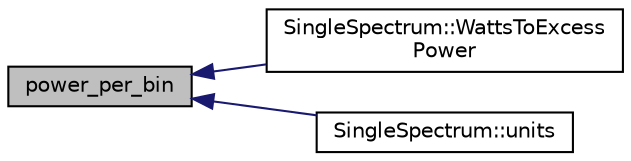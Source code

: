 digraph "power_per_bin"
{
  edge [fontname="Helvetica",fontsize="10",labelfontname="Helvetica",labelfontsize="10"];
  node [fontname="Helvetica",fontsize="10",shape=record];
  rankdir="LR";
  Node1 [label="power_per_bin",height=0.2,width=0.4,color="black", fillcolor="grey75", style="filled", fontcolor="black"];
  Node1 -> Node2 [dir="back",color="midnightblue",fontsize="10",style="solid",fontname="Helvetica"];
  Node2 [label="SingleSpectrum::WattsToExcess\lPower",height=0.2,width=0.4,color="black", fillcolor="white", style="filled",URL="$class_single_spectrum.html#aab066652966cbd493157ba60449e78ee",tooltip="Convert from units of Watts to ExcessPower, i.e. Watts above power due to noise. "];
  Node1 -> Node3 [dir="back",color="midnightblue",fontsize="10",style="solid",fontname="Helvetica"];
  Node3 [label="SingleSpectrum::units",height=0.2,width=0.4,color="black", fillcolor="white", style="filled",URL="$class_single_spectrum.html#a20a4b8c22c80d84341e4226f43a54c50",tooltip="Get the current units that the Spectrum is in. "];
}
